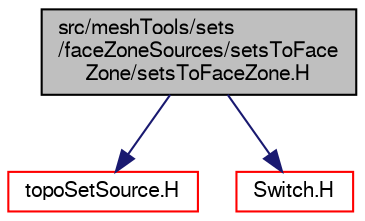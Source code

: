 digraph "src/meshTools/sets/faceZoneSources/setsToFaceZone/setsToFaceZone.H"
{
  bgcolor="transparent";
  edge [fontname="FreeSans",fontsize="10",labelfontname="FreeSans",labelfontsize="10"];
  node [fontname="FreeSans",fontsize="10",shape=record];
  Node0 [label="src/meshTools/sets\l/faceZoneSources/setsToFace\lZone/setsToFaceZone.H",height=0.2,width=0.4,color="black", fillcolor="grey75", style="filled", fontcolor="black"];
  Node0 -> Node1 [color="midnightblue",fontsize="10",style="solid",fontname="FreeSans"];
  Node1 [label="topoSetSource.H",height=0.2,width=0.4,color="red",URL="$a08159.html"];
  Node0 -> Node146 [color="midnightblue",fontsize="10",style="solid",fontname="FreeSans"];
  Node146 [label="Switch.H",height=0.2,width=0.4,color="red",URL="$a12158.html"];
}
